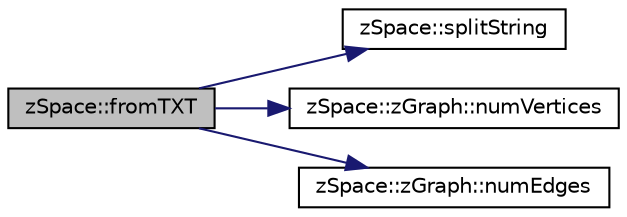 digraph "zSpace::fromTXT"
{
 // LATEX_PDF_SIZE
  edge [fontname="Helvetica",fontsize="10",labelfontname="Helvetica",labelfontsize="10"];
  node [fontname="Helvetica",fontsize="10",shape=record];
  rankdir="LR";
  Node23 [label="zSpace::fromTXT",height=0.2,width=0.4,color="black", fillcolor="grey75", style="filled", fontcolor="black",tooltip="This method imports zGraph from an TXT file."];
  Node23 -> Node24 [color="midnightblue",fontsize="10",style="solid",fontname="Helvetica"];
  Node24 [label="zSpace::splitString",height=0.2,width=0.4,color="black", fillcolor="white", style="filled",URL="$group__z_core_utilities.html#ga4632c0bf9aaa9b88d6e928244a77cda5",tooltip="This method splits the input string based on the input delimiter."];
  Node23 -> Node25 [color="midnightblue",fontsize="10",style="solid",fontname="Helvetica"];
  Node25 [label="zSpace::zGraph::numVertices",height=0.2,width=0.4,color="black", fillcolor="white", style="filled",URL="$classz_space_1_1z_graph.html#a32a9a23b93c41033485543e0768e7f6a",tooltip="This method returns the number of vertices in the graph or mesh."];
  Node23 -> Node26 [color="midnightblue",fontsize="10",style="solid",fontname="Helvetica"];
  Node26 [label="zSpace::zGraph::numEdges",height=0.2,width=0.4,color="black", fillcolor="white", style="filled",URL="$classz_space_1_1z_graph.html#a0c062c1592a7264cbf11f652edb25f92",tooltip="This method returns the number of half edges in the graph or mesh."];
}
